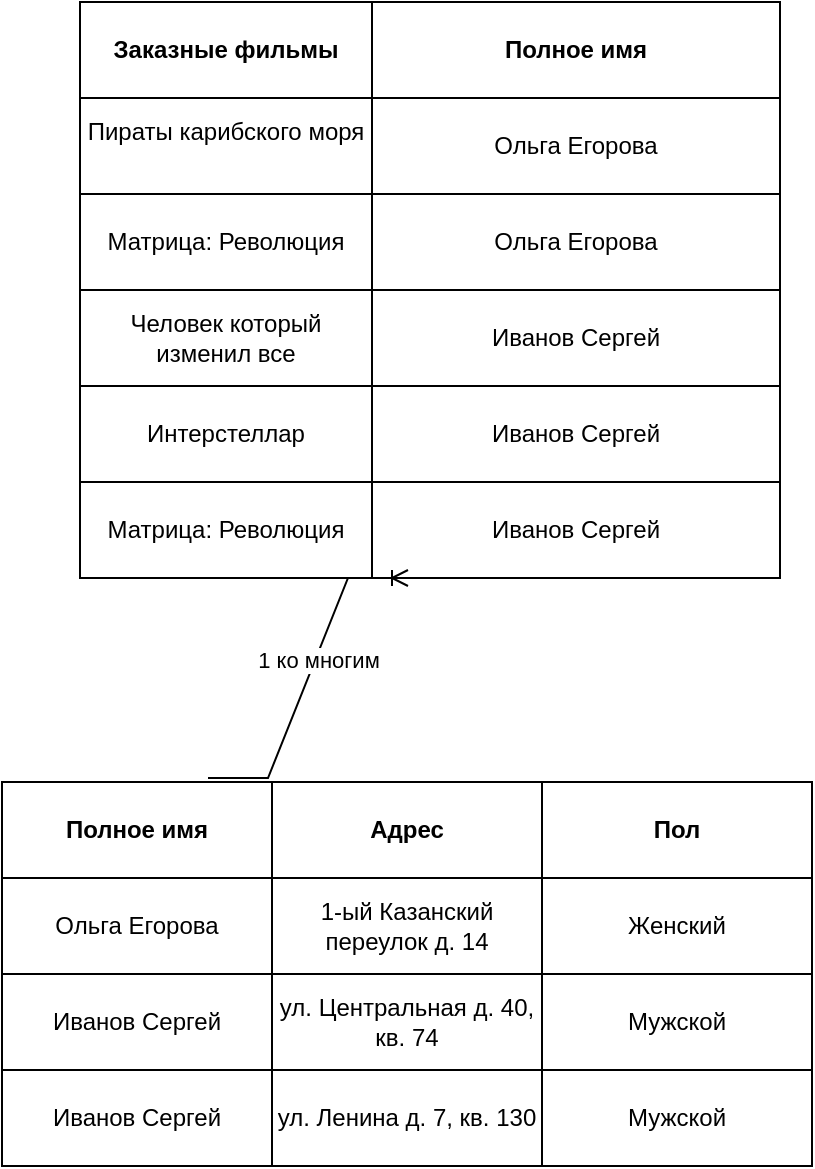 <mxfile version="24.2.1" type="device">
  <diagram name="Страница — 1" id="wkW48nAUCZLuqZk5OQki">
    <mxGraphModel dx="1434" dy="1941" grid="1" gridSize="10" guides="1" tooltips="1" connect="1" arrows="1" fold="1" page="1" pageScale="1" pageWidth="827" pageHeight="1169" math="0" shadow="0">
      <root>
        <mxCell id="0" />
        <mxCell id="1" parent="0" />
        <mxCell id="dI1hCI8ao69WRagjjG6E-43" value="" style="childLayout=tableLayout;recursiveResize=0;shadow=0;fillColor=none;" vertex="1" parent="1">
          <mxGeometry x="250" y="-1010" width="350" height="288" as="geometry" />
        </mxCell>
        <mxCell id="dI1hCI8ao69WRagjjG6E-56" style="shape=tableRow;horizontal=0;startSize=0;swimlaneHead=0;swimlaneBody=0;top=0;left=0;bottom=0;right=0;dropTarget=0;collapsible=0;recursiveResize=0;expand=0;fontStyle=0;fillColor=none;strokeColor=inherit;" vertex="1" parent="dI1hCI8ao69WRagjjG6E-43">
          <mxGeometry width="350" height="48" as="geometry" />
        </mxCell>
        <mxCell id="dI1hCI8ao69WRagjjG6E-57" value="Заказные фильмы" style="connectable=0;recursiveResize=0;strokeColor=inherit;fillColor=none;align=center;whiteSpace=wrap;html=1;fontStyle=1" vertex="1" parent="dI1hCI8ao69WRagjjG6E-56">
          <mxGeometry width="146" height="48" as="geometry">
            <mxRectangle width="146" height="48" as="alternateBounds" />
          </mxGeometry>
        </mxCell>
        <mxCell id="dI1hCI8ao69WRagjjG6E-58" value="Полное имя" style="connectable=0;recursiveResize=0;strokeColor=inherit;fillColor=none;align=center;whiteSpace=wrap;html=1;fontStyle=1" vertex="1" parent="dI1hCI8ao69WRagjjG6E-56">
          <mxGeometry x="146" width="204" height="48" as="geometry">
            <mxRectangle width="204" height="48" as="alternateBounds" />
          </mxGeometry>
        </mxCell>
        <mxCell id="dI1hCI8ao69WRagjjG6E-44" value="" style="shape=tableRow;horizontal=0;startSize=0;swimlaneHead=0;swimlaneBody=0;top=0;left=0;bottom=0;right=0;dropTarget=0;collapsible=0;recursiveResize=0;expand=0;fontStyle=0;fillColor=none;strokeColor=inherit;" vertex="1" parent="dI1hCI8ao69WRagjjG6E-43">
          <mxGeometry y="48" width="350" height="48" as="geometry" />
        </mxCell>
        <mxCell id="dI1hCI8ao69WRagjjG6E-45" value="Пираты карибского моря&lt;div style=&quot;border-color: var(--border-color);&quot;&gt;&lt;br style=&quot;border-color: var(--border-color); text-align: left;&quot;&gt;&lt;/div&gt;" style="connectable=0;recursiveResize=0;strokeColor=inherit;fillColor=none;align=center;whiteSpace=wrap;html=1;" vertex="1" parent="dI1hCI8ao69WRagjjG6E-44">
          <mxGeometry width="146" height="48" as="geometry">
            <mxRectangle width="146" height="48" as="alternateBounds" />
          </mxGeometry>
        </mxCell>
        <mxCell id="dI1hCI8ao69WRagjjG6E-46" value="Ольга Егорова" style="connectable=0;recursiveResize=0;strokeColor=inherit;fillColor=none;align=center;whiteSpace=wrap;html=1;" vertex="1" parent="dI1hCI8ao69WRagjjG6E-44">
          <mxGeometry x="146" width="204" height="48" as="geometry">
            <mxRectangle width="204" height="48" as="alternateBounds" />
          </mxGeometry>
        </mxCell>
        <mxCell id="dI1hCI8ao69WRagjjG6E-48" style="shape=tableRow;horizontal=0;startSize=0;swimlaneHead=0;swimlaneBody=0;top=0;left=0;bottom=0;right=0;dropTarget=0;collapsible=0;recursiveResize=0;expand=0;fontStyle=0;fillColor=none;strokeColor=inherit;" vertex="1" parent="dI1hCI8ao69WRagjjG6E-43">
          <mxGeometry y="96" width="350" height="48" as="geometry" />
        </mxCell>
        <mxCell id="dI1hCI8ao69WRagjjG6E-49" value="&lt;span style=&quot;text-align: left;&quot;&gt;Матрица: Революция&lt;/span&gt;" style="connectable=0;recursiveResize=0;strokeColor=inherit;fillColor=none;align=center;whiteSpace=wrap;html=1;" vertex="1" parent="dI1hCI8ao69WRagjjG6E-48">
          <mxGeometry width="146" height="48" as="geometry">
            <mxRectangle width="146" height="48" as="alternateBounds" />
          </mxGeometry>
        </mxCell>
        <mxCell id="dI1hCI8ao69WRagjjG6E-50" value="Ольга Егорова" style="connectable=0;recursiveResize=0;strokeColor=inherit;fillColor=none;align=center;whiteSpace=wrap;html=1;" vertex="1" parent="dI1hCI8ao69WRagjjG6E-48">
          <mxGeometry x="146" width="204" height="48" as="geometry">
            <mxRectangle width="204" height="48" as="alternateBounds" />
          </mxGeometry>
        </mxCell>
        <mxCell id="dI1hCI8ao69WRagjjG6E-52" style="shape=tableRow;horizontal=0;startSize=0;swimlaneHead=0;swimlaneBody=0;top=0;left=0;bottom=0;right=0;dropTarget=0;collapsible=0;recursiveResize=0;expand=0;fontStyle=0;fillColor=none;strokeColor=inherit;" vertex="1" parent="dI1hCI8ao69WRagjjG6E-43">
          <mxGeometry y="144" width="350" height="48" as="geometry" />
        </mxCell>
        <mxCell id="dI1hCI8ao69WRagjjG6E-53" value="&lt;span style=&quot;text-align: left;&quot;&gt;Человек который изменил все&lt;/span&gt;" style="connectable=0;recursiveResize=0;strokeColor=inherit;fillColor=none;align=center;whiteSpace=wrap;html=1;" vertex="1" parent="dI1hCI8ao69WRagjjG6E-52">
          <mxGeometry width="146" height="48" as="geometry">
            <mxRectangle width="146" height="48" as="alternateBounds" />
          </mxGeometry>
        </mxCell>
        <mxCell id="dI1hCI8ao69WRagjjG6E-54" value="Иванов Сергей" style="connectable=0;recursiveResize=0;strokeColor=inherit;fillColor=none;align=center;whiteSpace=wrap;html=1;" vertex="1" parent="dI1hCI8ao69WRagjjG6E-52">
          <mxGeometry x="146" width="204" height="48" as="geometry">
            <mxRectangle width="204" height="48" as="alternateBounds" />
          </mxGeometry>
        </mxCell>
        <mxCell id="dI1hCI8ao69WRagjjG6E-59" style="shape=tableRow;horizontal=0;startSize=0;swimlaneHead=0;swimlaneBody=0;top=0;left=0;bottom=0;right=0;dropTarget=0;collapsible=0;recursiveResize=0;expand=0;fontStyle=0;fillColor=none;strokeColor=inherit;" vertex="1" parent="dI1hCI8ao69WRagjjG6E-43">
          <mxGeometry y="192" width="350" height="48" as="geometry" />
        </mxCell>
        <mxCell id="dI1hCI8ao69WRagjjG6E-60" value="Интерстеллар" style="connectable=0;recursiveResize=0;strokeColor=inherit;fillColor=none;align=center;whiteSpace=wrap;html=1;" vertex="1" parent="dI1hCI8ao69WRagjjG6E-59">
          <mxGeometry width="146" height="48" as="geometry">
            <mxRectangle width="146" height="48" as="alternateBounds" />
          </mxGeometry>
        </mxCell>
        <mxCell id="dI1hCI8ao69WRagjjG6E-61" value="Иванов Сергей" style="connectable=0;recursiveResize=0;strokeColor=inherit;fillColor=none;align=center;whiteSpace=wrap;html=1;" vertex="1" parent="dI1hCI8ao69WRagjjG6E-59">
          <mxGeometry x="146" width="204" height="48" as="geometry">
            <mxRectangle width="204" height="48" as="alternateBounds" />
          </mxGeometry>
        </mxCell>
        <mxCell id="dI1hCI8ao69WRagjjG6E-65" style="shape=tableRow;horizontal=0;startSize=0;swimlaneHead=0;swimlaneBody=0;top=0;left=0;bottom=0;right=0;dropTarget=0;collapsible=0;recursiveResize=0;expand=0;fontStyle=0;fillColor=none;strokeColor=inherit;" vertex="1" parent="dI1hCI8ao69WRagjjG6E-43">
          <mxGeometry y="240" width="350" height="48" as="geometry" />
        </mxCell>
        <mxCell id="dI1hCI8ao69WRagjjG6E-66" value="&lt;span style=&quot;text-align: left;&quot;&gt;Матрица: Революция&lt;/span&gt;" style="connectable=0;recursiveResize=0;strokeColor=inherit;fillColor=none;align=center;whiteSpace=wrap;html=1;" vertex="1" parent="dI1hCI8ao69WRagjjG6E-65">
          <mxGeometry width="146" height="48" as="geometry">
            <mxRectangle width="146" height="48" as="alternateBounds" />
          </mxGeometry>
        </mxCell>
        <mxCell id="dI1hCI8ao69WRagjjG6E-67" value="Иванов Сергей" style="connectable=0;recursiveResize=0;strokeColor=inherit;fillColor=none;align=center;whiteSpace=wrap;html=1;" vertex="1" parent="dI1hCI8ao69WRagjjG6E-65">
          <mxGeometry x="146" width="204" height="48" as="geometry">
            <mxRectangle width="204" height="48" as="alternateBounds" />
          </mxGeometry>
        </mxCell>
        <mxCell id="dI1hCI8ao69WRagjjG6E-68" value="" style="childLayout=tableLayout;recursiveResize=0;shadow=0;fillColor=none;" vertex="1" parent="1">
          <mxGeometry x="211" y="-620" width="405" height="192" as="geometry" />
        </mxCell>
        <mxCell id="dI1hCI8ao69WRagjjG6E-69" style="shape=tableRow;horizontal=0;startSize=0;swimlaneHead=0;swimlaneBody=0;top=0;left=0;bottom=0;right=0;dropTarget=0;collapsible=0;recursiveResize=0;expand=0;fontStyle=0;fillColor=none;strokeColor=inherit;" vertex="1" parent="dI1hCI8ao69WRagjjG6E-68">
          <mxGeometry width="405" height="48" as="geometry" />
        </mxCell>
        <mxCell id="dI1hCI8ao69WRagjjG6E-71" value="Полное имя" style="connectable=0;recursiveResize=0;strokeColor=inherit;fillColor=none;align=center;whiteSpace=wrap;html=1;fontStyle=1" vertex="1" parent="dI1hCI8ao69WRagjjG6E-69">
          <mxGeometry width="135" height="48" as="geometry">
            <mxRectangle width="135" height="48" as="alternateBounds" />
          </mxGeometry>
        </mxCell>
        <mxCell id="dI1hCI8ao69WRagjjG6E-87" value="Адрес" style="connectable=0;recursiveResize=0;strokeColor=inherit;fillColor=none;align=center;whiteSpace=wrap;html=1;fontStyle=1" vertex="1" parent="dI1hCI8ao69WRagjjG6E-69">
          <mxGeometry x="135" width="135" height="48" as="geometry">
            <mxRectangle width="135" height="48" as="alternateBounds" />
          </mxGeometry>
        </mxCell>
        <mxCell id="dI1hCI8ao69WRagjjG6E-93" value="Пол" style="connectable=0;recursiveResize=0;strokeColor=inherit;fillColor=none;align=center;whiteSpace=wrap;html=1;fontStyle=1" vertex="1" parent="dI1hCI8ao69WRagjjG6E-69">
          <mxGeometry x="270" width="135" height="48" as="geometry">
            <mxRectangle width="135" height="48" as="alternateBounds" />
          </mxGeometry>
        </mxCell>
        <mxCell id="dI1hCI8ao69WRagjjG6E-72" value="" style="shape=tableRow;horizontal=0;startSize=0;swimlaneHead=0;swimlaneBody=0;top=0;left=0;bottom=0;right=0;dropTarget=0;collapsible=0;recursiveResize=0;expand=0;fontStyle=0;fillColor=none;strokeColor=inherit;" vertex="1" parent="dI1hCI8ao69WRagjjG6E-68">
          <mxGeometry y="48" width="405" height="48" as="geometry" />
        </mxCell>
        <mxCell id="dI1hCI8ao69WRagjjG6E-74" value="Ольга Егорова" style="connectable=0;recursiveResize=0;strokeColor=inherit;fillColor=none;align=center;whiteSpace=wrap;html=1;" vertex="1" parent="dI1hCI8ao69WRagjjG6E-72">
          <mxGeometry width="135" height="48" as="geometry">
            <mxRectangle width="135" height="48" as="alternateBounds" />
          </mxGeometry>
        </mxCell>
        <mxCell id="dI1hCI8ao69WRagjjG6E-88" value="1-ый Казанский переулок д. 14" style="connectable=0;recursiveResize=0;strokeColor=inherit;fillColor=none;align=center;whiteSpace=wrap;html=1;" vertex="1" parent="dI1hCI8ao69WRagjjG6E-72">
          <mxGeometry x="135" width="135" height="48" as="geometry">
            <mxRectangle width="135" height="48" as="alternateBounds" />
          </mxGeometry>
        </mxCell>
        <mxCell id="dI1hCI8ao69WRagjjG6E-94" value="Женский" style="connectable=0;recursiveResize=0;strokeColor=inherit;fillColor=none;align=center;whiteSpace=wrap;html=1;" vertex="1" parent="dI1hCI8ao69WRagjjG6E-72">
          <mxGeometry x="270" width="135" height="48" as="geometry">
            <mxRectangle width="135" height="48" as="alternateBounds" />
          </mxGeometry>
        </mxCell>
        <mxCell id="dI1hCI8ao69WRagjjG6E-78" style="shape=tableRow;horizontal=0;startSize=0;swimlaneHead=0;swimlaneBody=0;top=0;left=0;bottom=0;right=0;dropTarget=0;collapsible=0;recursiveResize=0;expand=0;fontStyle=0;fillColor=none;strokeColor=inherit;" vertex="1" parent="dI1hCI8ao69WRagjjG6E-68">
          <mxGeometry y="96" width="405" height="48" as="geometry" />
        </mxCell>
        <mxCell id="dI1hCI8ao69WRagjjG6E-80" value="Иванов Сергей" style="connectable=0;recursiveResize=0;strokeColor=inherit;fillColor=none;align=center;whiteSpace=wrap;html=1;" vertex="1" parent="dI1hCI8ao69WRagjjG6E-78">
          <mxGeometry width="135" height="48" as="geometry">
            <mxRectangle width="135" height="48" as="alternateBounds" />
          </mxGeometry>
        </mxCell>
        <mxCell id="dI1hCI8ao69WRagjjG6E-90" value="ул. Центральная д. 40, кв. 74" style="connectable=0;recursiveResize=0;strokeColor=inherit;fillColor=none;align=center;whiteSpace=wrap;html=1;" vertex="1" parent="dI1hCI8ao69WRagjjG6E-78">
          <mxGeometry x="135" width="135" height="48" as="geometry">
            <mxRectangle width="135" height="48" as="alternateBounds" />
          </mxGeometry>
        </mxCell>
        <mxCell id="dI1hCI8ao69WRagjjG6E-95" value="Мужской" style="connectable=0;recursiveResize=0;strokeColor=inherit;fillColor=none;align=center;whiteSpace=wrap;html=1;" vertex="1" parent="dI1hCI8ao69WRagjjG6E-78">
          <mxGeometry x="270" width="135" height="48" as="geometry">
            <mxRectangle width="135" height="48" as="alternateBounds" />
          </mxGeometry>
        </mxCell>
        <mxCell id="dI1hCI8ao69WRagjjG6E-81" style="shape=tableRow;horizontal=0;startSize=0;swimlaneHead=0;swimlaneBody=0;top=0;left=0;bottom=0;right=0;dropTarget=0;collapsible=0;recursiveResize=0;expand=0;fontStyle=0;fillColor=none;strokeColor=inherit;" vertex="1" parent="dI1hCI8ao69WRagjjG6E-68">
          <mxGeometry y="144" width="405" height="48" as="geometry" />
        </mxCell>
        <mxCell id="dI1hCI8ao69WRagjjG6E-83" value="Иванов Сергей" style="connectable=0;recursiveResize=0;strokeColor=inherit;fillColor=none;align=center;whiteSpace=wrap;html=1;" vertex="1" parent="dI1hCI8ao69WRagjjG6E-81">
          <mxGeometry width="135" height="48" as="geometry">
            <mxRectangle width="135" height="48" as="alternateBounds" />
          </mxGeometry>
        </mxCell>
        <mxCell id="dI1hCI8ao69WRagjjG6E-91" value="ул. Ленина д. 7, кв. 130" style="connectable=0;recursiveResize=0;strokeColor=inherit;fillColor=none;align=center;whiteSpace=wrap;html=1;" vertex="1" parent="dI1hCI8ao69WRagjjG6E-81">
          <mxGeometry x="135" width="135" height="48" as="geometry">
            <mxRectangle width="135" height="48" as="alternateBounds" />
          </mxGeometry>
        </mxCell>
        <mxCell id="dI1hCI8ao69WRagjjG6E-96" value="Мужской" style="connectable=0;recursiveResize=0;strokeColor=inherit;fillColor=none;align=center;whiteSpace=wrap;html=1;" vertex="1" parent="dI1hCI8ao69WRagjjG6E-81">
          <mxGeometry x="270" width="135" height="48" as="geometry">
            <mxRectangle width="135" height="48" as="alternateBounds" />
          </mxGeometry>
        </mxCell>
        <mxCell id="dI1hCI8ao69WRagjjG6E-97" value="" style="edgeStyle=entityRelationEdgeStyle;fontSize=12;html=1;endArrow=ERoneToMany;rounded=0;" edge="1" parent="1">
          <mxGeometry width="100" height="100" relative="1" as="geometry">
            <mxPoint x="314" y="-622" as="sourcePoint" />
            <mxPoint x="414" y="-722" as="targetPoint" />
            <Array as="points">
              <mxPoint x="164" y="-652" />
            </Array>
          </mxGeometry>
        </mxCell>
        <mxCell id="dI1hCI8ao69WRagjjG6E-98" value="1 ко многим" style="edgeLabel;html=1;align=center;verticalAlign=middle;resizable=0;points=[];" vertex="1" connectable="0" parent="dI1hCI8ao69WRagjjG6E-97">
          <mxGeometry x="0.122" y="-1" relative="1" as="geometry">
            <mxPoint as="offset" />
          </mxGeometry>
        </mxCell>
      </root>
    </mxGraphModel>
  </diagram>
</mxfile>
